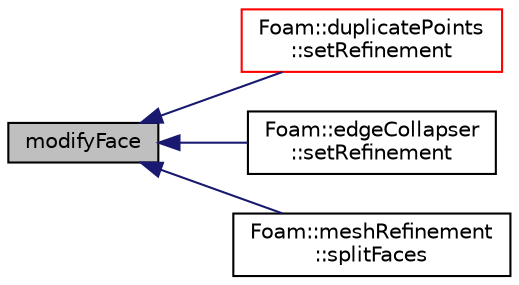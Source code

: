 digraph "modifyFace"
{
  bgcolor="transparent";
  edge [fontname="Helvetica",fontsize="10",labelfontname="Helvetica",labelfontsize="10"];
  node [fontname="Helvetica",fontsize="10",shape=record];
  rankdir="LR";
  Node1 [label="modifyFace",height=0.2,width=0.4,color="black", fillcolor="grey75", style="filled", fontcolor="black"];
  Node1 -> Node2 [dir="back",color="midnightblue",fontsize="10",style="solid",fontname="Helvetica"];
  Node2 [label="Foam::duplicatePoints\l::setRefinement",height=0.2,width=0.4,color="red",URL="$a00592.html#a159a54964aa4001ff24e9fb05834750a",tooltip="Play commands into polyTopoChange to duplicate points. Gets. "];
  Node1 -> Node3 [dir="back",color="midnightblue",fontsize="10",style="solid",fontname="Helvetica"];
  Node3 [label="Foam::edgeCollapser\l::setRefinement",height=0.2,width=0.4,color="black",URL="$a00613.html#a9b80e891413d76aa1324fdd6c9e58c64",tooltip="Play commands into polyTopoChange to create mesh. "];
  Node1 -> Node4 [dir="back",color="midnightblue",fontsize="10",style="solid",fontname="Helvetica"];
  Node4 [label="Foam::meshRefinement\l::splitFaces",height=0.2,width=0.4,color="black",URL="$a01469.html#adc2ba2409d333b615b019f154aa236ea",tooltip="Split faces into two. "];
}
